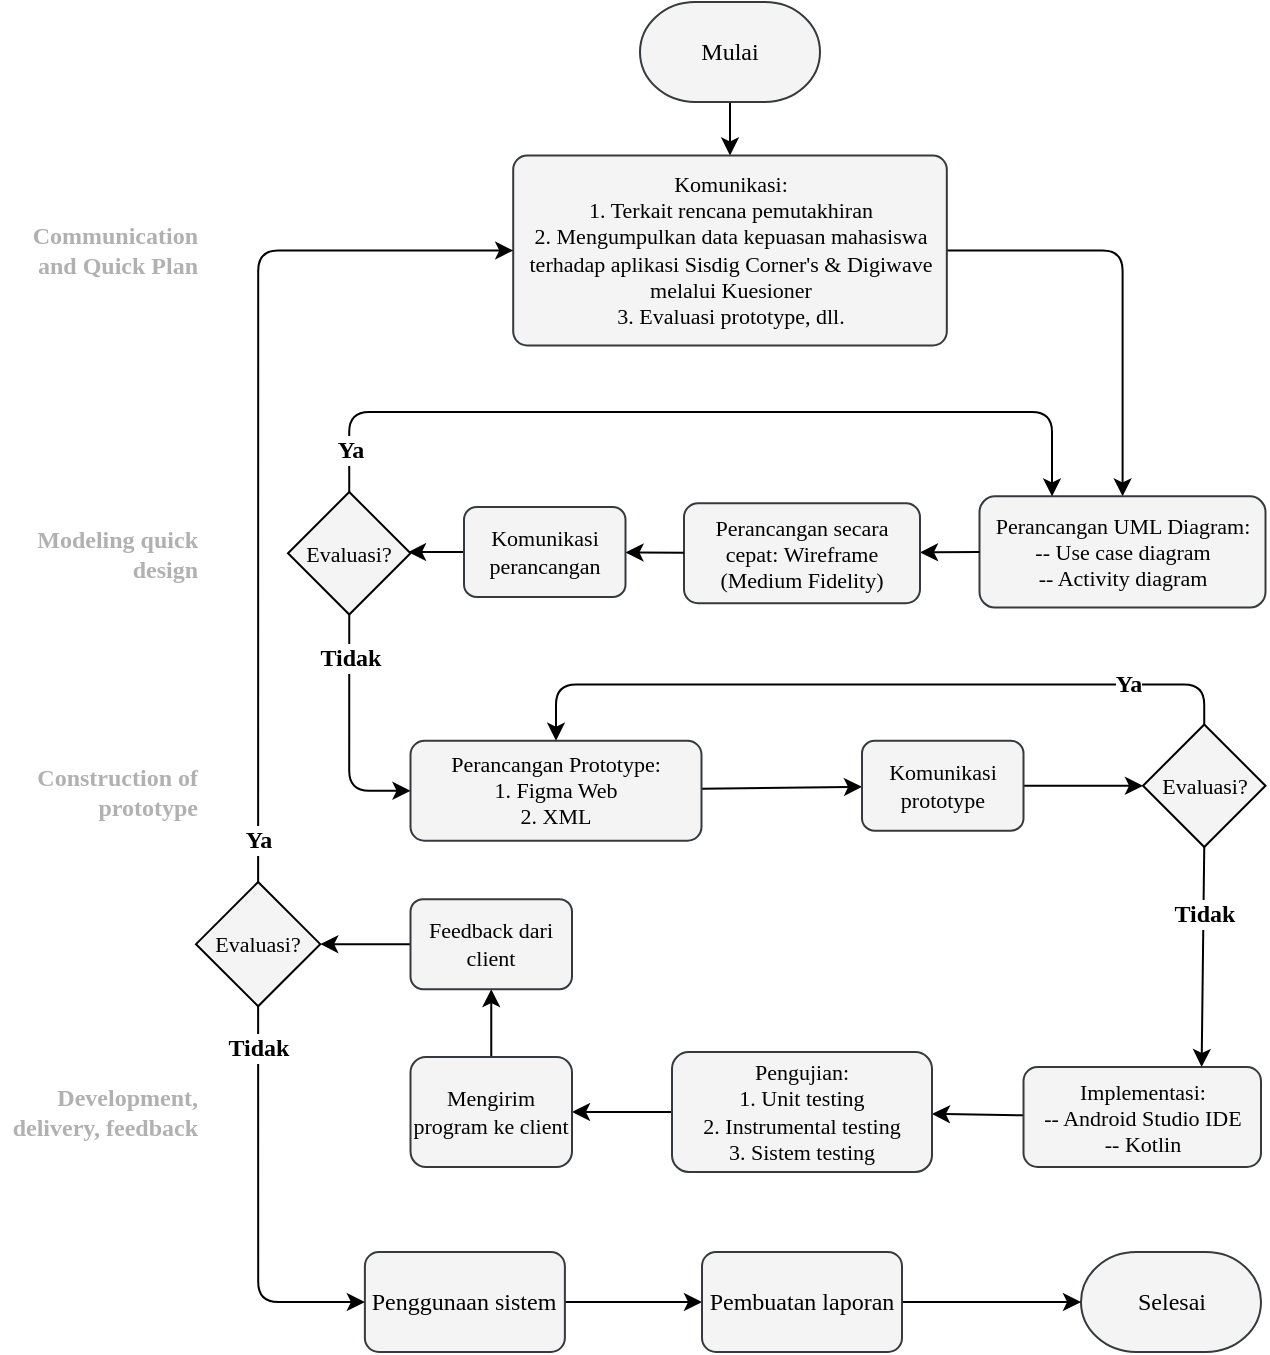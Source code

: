 <mxfile version="21.5.2" type="github">
  <diagram id="C5RBs43oDa-KdzZeNtuy" name="Page-1">
    <mxGraphModel dx="836" dy="502" grid="1" gridSize="10" guides="1" tooltips="1" connect="1" arrows="1" fold="1" page="1" pageScale="1" pageWidth="827" pageHeight="1169" math="0" shadow="0">
      <root>
        <mxCell id="WIyWlLk6GJQsqaUBKTNV-0" />
        <mxCell id="WIyWlLk6GJQsqaUBKTNV-1" parent="WIyWlLk6GJQsqaUBKTNV-0" />
        <mxCell id="ktbN5aYwxhZYsoAh1HYY-9" value="" style="rounded=1;orthogonalLoop=1;jettySize=auto;html=1;strokeColor=#000;fontFamily=Ubuntu;fontSource=https%3A%2F%2Ffonts.googleapis.com%2Fcss%3Ffamily%3DUbuntu;exitX=0.5;exitY=1;exitDx=0;exitDy=0;exitPerimeter=0;" parent="WIyWlLk6GJQsqaUBKTNV-1" source="ktbN5aYwxhZYsoAh1HYY-3" target="ktbN5aYwxhZYsoAh1HYY-4" edge="1">
          <mxGeometry relative="1" as="geometry" />
        </mxCell>
        <mxCell id="ktbN5aYwxhZYsoAh1HYY-3" value="Mulai" style="strokeWidth=1;html=1;shape=mxgraph.flowchart.terminator;whiteSpace=wrap;fontFamily=Ubuntu;fontSource=https%3A%2F%2Ffonts.googleapis.com%2Fcss%3Ffamily%3DUbuntu;fillColor=#F4F4F4;strokeColor=#36393d;" parent="WIyWlLk6GJQsqaUBKTNV-1" vertex="1">
          <mxGeometry x="412" y="50" width="90" height="50" as="geometry" />
        </mxCell>
        <mxCell id="xFArxpOPMfqV2YlaVNCB-6" style="edgeStyle=orthogonalEdgeStyle;rounded=1;orthogonalLoop=1;jettySize=auto;html=1;strokeColor=#000;" edge="1" parent="WIyWlLk6GJQsqaUBKTNV-1" source="ktbN5aYwxhZYsoAh1HYY-4" target="ktbN5aYwxhZYsoAh1HYY-15">
          <mxGeometry relative="1" as="geometry" />
        </mxCell>
        <mxCell id="ktbN5aYwxhZYsoAh1HYY-4" value="Komunikasi:&lt;br style=&quot;font-size: 11px;&quot;&gt;1. Terkait rencana pemutakhiran&lt;br style=&quot;font-size: 11px;&quot;&gt;2. Mengumpulkan data kepuasan mahasiswa terhadap aplikasi Sisdig Corner&#39;s &amp;amp; Digiwave melalui Kuesioner&lt;br&gt;3. Evaluasi prototype, dll." style="rounded=1;whiteSpace=wrap;html=1;absoluteArcSize=1;arcSize=14;strokeWidth=1;fontFamily=Ubuntu;fontSource=https%3A%2F%2Ffonts.googleapis.com%2Fcss%3Ffamily%3DUbuntu;fillColor=#F4F4F4;strokeColor=#36393d;fontSize=11;" parent="WIyWlLk6GJQsqaUBKTNV-1" vertex="1">
          <mxGeometry x="348.6" y="126.75" width="216.81" height="95" as="geometry" />
        </mxCell>
        <mxCell id="ktbN5aYwxhZYsoAh1HYY-11" value="" style="edgeStyle=orthogonalEdgeStyle;rounded=0;orthogonalLoop=1;jettySize=auto;html=1;strokeColor=#808080;fontFamily=Ubuntu;fontSource=https%3A%2F%2Ffonts.googleapis.com%2Fcss%3Ffamily%3DUbuntu;" parent="WIyWlLk6GJQsqaUBKTNV-1" edge="1">
          <mxGeometry relative="1" as="geometry">
            <mxPoint x="597" y="145" as="targetPoint" />
          </mxGeometry>
        </mxCell>
        <mxCell id="ktbN5aYwxhZYsoAh1HYY-15" value="Perancangan UML Diagram:&lt;br style=&quot;font-size: 11px;&quot;&gt;-- Use case diagram&lt;br style=&quot;font-size: 11px;&quot;&gt;-- Activity diagram" style="rounded=1;whiteSpace=wrap;html=1;arcSize=14;strokeWidth=1;fontFamily=Ubuntu;fontSource=https%3A%2F%2Ffonts.googleapis.com%2Fcss%3Ffamily%3DUbuntu;fillColor=#F4F4F4;strokeColor=#36393d;fontSize=11;" parent="WIyWlLk6GJQsqaUBKTNV-1" vertex="1">
          <mxGeometry x="581.75" y="297.18" width="143" height="55.63" as="geometry" />
        </mxCell>
        <mxCell id="NbRlIwlE_Kw9sblHJF5f-19" style="rounded=0;orthogonalLoop=1;jettySize=auto;html=1;entryX=0;entryY=0.5;entryDx=0;entryDy=0;strokeColor=#000;startArrow=classic;startFill=1;endArrow=none;endFill=0;endSize=6;" parent="WIyWlLk6GJQsqaUBKTNV-1" source="ktbN5aYwxhZYsoAh1HYY-17" target="ktbN5aYwxhZYsoAh1HYY-15" edge="1">
          <mxGeometry relative="1" as="geometry" />
        </mxCell>
        <mxCell id="FatidraGmDrwB6m1eiYe-15" value="" style="rounded=0;orthogonalLoop=1;jettySize=auto;html=1;strokeColor=#000;entryX=0.98;entryY=0.49;entryDx=0;entryDy=0;entryPerimeter=0;" parent="WIyWlLk6GJQsqaUBKTNV-1" source="xFArxpOPMfqV2YlaVNCB-9" target="xFArxpOPMfqV2YlaVNCB-8" edge="1">
          <mxGeometry relative="1" as="geometry">
            <mxPoint x="300" y="325" as="targetPoint" />
          </mxGeometry>
        </mxCell>
        <mxCell id="ktbN5aYwxhZYsoAh1HYY-17" value="&lt;p style=&quot;line-height: 120%; font-size: 11px;&quot;&gt;Perancangan secara cepat:&amp;nbsp;&lt;span style=&quot;background-color: initial; font-size: 11px;&quot;&gt;Wireframe (Medium Fidelity)&lt;/span&gt;&lt;/p&gt;" style="rounded=1;whiteSpace=wrap;html=1;arcSize=14;strokeWidth=1;fontFamily=Ubuntu;fontSource=https%3A%2F%2Ffonts.googleapis.com%2Fcss%3Ffamily%3DUbuntu;fillColor=#F4F4F4;strokeColor=#36393d;fontSize=11;" parent="WIyWlLk6GJQsqaUBKTNV-1" vertex="1">
          <mxGeometry x="434" y="300.63" width="118" height="50" as="geometry" />
        </mxCell>
        <mxCell id="xFArxpOPMfqV2YlaVNCB-20" value="" style="rounded=0;orthogonalLoop=1;jettySize=auto;html=1;" edge="1" parent="WIyWlLk6GJQsqaUBKTNV-1" source="ktbN5aYwxhZYsoAh1HYY-19" target="xFArxpOPMfqV2YlaVNCB-19">
          <mxGeometry relative="1" as="geometry" />
        </mxCell>
        <mxCell id="ktbN5aYwxhZYsoAh1HYY-19" value="Perancangan Prototype:&lt;br style=&quot;font-size: 11px;&quot;&gt;1. Figma Web&lt;br style=&quot;font-size: 11px;&quot;&gt;2. XML" style="rounded=1;whiteSpace=wrap;html=1;arcSize=14;strokeWidth=1;fontFamily=Ubuntu;fontSource=https%3A%2F%2Ffonts.googleapis.com%2Fcss%3Ffamily%3DUbuntu;fillColor=#F4F4F4;strokeColor=#36393d;fontSize=11;" parent="WIyWlLk6GJQsqaUBKTNV-1" vertex="1">
          <mxGeometry x="297.25" y="419.37" width="145.5" height="50" as="geometry" />
        </mxCell>
        <mxCell id="xFArxpOPMfqV2YlaVNCB-43" value="" style="rounded=0;orthogonalLoop=1;jettySize=auto;html=1;" edge="1" parent="WIyWlLk6GJQsqaUBKTNV-1" source="ktbN5aYwxhZYsoAh1HYY-93" target="NbRlIwlE_Kw9sblHJF5f-89">
          <mxGeometry relative="1" as="geometry" />
        </mxCell>
        <mxCell id="ktbN5aYwxhZYsoAh1HYY-93" value="Penggunaan sistem" style="whiteSpace=wrap;html=1;rounded=1;arcSize=14;strokeWidth=1;fontFamily=Ubuntu;fontSource=https%3A%2F%2Ffonts.googleapis.com%2Fcss%3Ffamily%3DUbuntu;fillColor=#F4F4F4;strokeColor=#36393d;" parent="WIyWlLk6GJQsqaUBKTNV-1" vertex="1">
          <mxGeometry x="274.44" y="675" width="100" height="50" as="geometry" />
        </mxCell>
        <mxCell id="ktbN5aYwxhZYsoAh1HYY-98" value="Selesai" style="strokeWidth=1;html=1;shape=mxgraph.flowchart.terminator;whiteSpace=wrap;fontFamily=Ubuntu;fontSource=https%3A%2F%2Ffonts.googleapis.com%2Fcss%3Ffamily%3DUbuntu;fillColor=#F4F4F4;strokeColor=#36393d;" parent="WIyWlLk6GJQsqaUBKTNV-1" vertex="1">
          <mxGeometry x="632.5" y="675" width="90" height="50" as="geometry" />
        </mxCell>
        <mxCell id="xFArxpOPMfqV2YlaVNCB-30" value="" style="rounded=0;orthogonalLoop=1;jettySize=auto;html=1;" edge="1" parent="WIyWlLk6GJQsqaUBKTNV-1" source="ktbN5aYwxhZYsoAh1HYY-106" target="ktbN5aYwxhZYsoAh1HYY-113">
          <mxGeometry relative="1" as="geometry" />
        </mxCell>
        <mxCell id="ktbN5aYwxhZYsoAh1HYY-106" value="Implementasi:&lt;br style=&quot;font-size: 11px;&quot;&gt;-- Android Studio IDE&lt;br style=&quot;font-size: 11px;&quot;&gt;-- Kotlin" style="rounded=1;whiteSpace=wrap;html=1;arcSize=14;strokeWidth=1;fontSize=11;fontFamily=Ubuntu;fontSource=https%3A%2F%2Ffonts.googleapis.com%2Fcss%3Ffamily%3DUbuntu;fillColor=#F4F4F4;strokeColor=#36393d;" parent="WIyWlLk6GJQsqaUBKTNV-1" vertex="1">
          <mxGeometry x="603.75" y="582.5" width="118.75" height="50" as="geometry" />
        </mxCell>
        <mxCell id="xFArxpOPMfqV2YlaVNCB-33" value="" style="rounded=0;orthogonalLoop=1;jettySize=auto;html=1;" edge="1" parent="WIyWlLk6GJQsqaUBKTNV-1" source="ktbN5aYwxhZYsoAh1HYY-113" target="xFArxpOPMfqV2YlaVNCB-31">
          <mxGeometry relative="1" as="geometry" />
        </mxCell>
        <mxCell id="ktbN5aYwxhZYsoAh1HYY-113" value="Pengujian:&lt;br style=&quot;font-size: 11px;&quot;&gt;1. Unit testing&lt;br style=&quot;font-size: 11px;&quot;&gt;2. Instrumental testing&lt;br style=&quot;font-size: 11px;&quot;&gt;3. Sistem testing" style="whiteSpace=wrap;html=1;rounded=1;arcSize=14;strokeWidth=1;fontSize=11;fontFamily=Ubuntu;fontSource=https%3A%2F%2Ffonts.googleapis.com%2Fcss%3Ffamily%3DUbuntu;fillColor=#F4F4F4;strokeColor=#36393d;" parent="WIyWlLk6GJQsqaUBKTNV-1" vertex="1">
          <mxGeometry x="428" y="575" width="130" height="60" as="geometry" />
        </mxCell>
        <mxCell id="NbRlIwlE_Kw9sblHJF5f-1" value="Modeling quick design" style="text;strokeColor=none;align=right;fillColor=none;html=1;verticalAlign=middle;rounded=0;fontFamily=Ubuntu;fontSource=https%3A%2F%2Ffonts.googleapis.com%2Fcss%3Ffamily%3DUbuntu;textOpacity=30;fontStyle=1;whiteSpace=wrap;" parent="WIyWlLk6GJQsqaUBKTNV-1" vertex="1">
          <mxGeometry x="92.62" y="300.63" width="100" height="50" as="geometry" />
        </mxCell>
        <mxCell id="NbRlIwlE_Kw9sblHJF5f-2" value="Construction of prototype" style="text;strokeColor=none;align=right;fillColor=none;html=1;verticalAlign=middle;rounded=0;fontFamily=Ubuntu;fontSource=https%3A%2F%2Ffonts.googleapis.com%2Fcss%3Ffamily%3DUbuntu;textOpacity=30;fontStyle=1;whiteSpace=wrap;" parent="WIyWlLk6GJQsqaUBKTNV-1" vertex="1">
          <mxGeometry x="92.62" y="417.5" width="100" height="55" as="geometry" />
        </mxCell>
        <mxCell id="NbRlIwlE_Kw9sblHJF5f-7" value="Development, delivery, feedback" style="text;strokeColor=none;align=right;fillColor=none;html=1;verticalAlign=middle;rounded=0;fontFamily=Ubuntu;fontSource=https%3A%2F%2Ffonts.googleapis.com%2Fcss%3Ffamily%3DUbuntu;textOpacity=30;fontStyle=1;whiteSpace=wrap;" parent="WIyWlLk6GJQsqaUBKTNV-1" vertex="1">
          <mxGeometry x="92.62" y="580" width="100" height="50" as="geometry" />
        </mxCell>
        <mxCell id="xFArxpOPMfqV2YlaVNCB-44" value="" style="rounded=0;orthogonalLoop=1;jettySize=auto;html=1;" edge="1" parent="WIyWlLk6GJQsqaUBKTNV-1" source="NbRlIwlE_Kw9sblHJF5f-89" target="ktbN5aYwxhZYsoAh1HYY-98">
          <mxGeometry relative="1" as="geometry" />
        </mxCell>
        <mxCell id="NbRlIwlE_Kw9sblHJF5f-89" value="Pembuatan laporan" style="whiteSpace=wrap;html=1;rounded=1;arcSize=14;strokeWidth=1;fontFamily=Ubuntu;fontSource=https%3A%2F%2Ffonts.googleapis.com%2Fcss%3Ffamily%3DUbuntu;fillColor=#F4F4F4;strokeColor=#36393d;" parent="WIyWlLk6GJQsqaUBKTNV-1" vertex="1">
          <mxGeometry x="443" y="675" width="100" height="50" as="geometry" />
        </mxCell>
        <mxCell id="xFArxpOPMfqV2YlaVNCB-0" value="Communication and Quick Plan" style="text;strokeColor=none;align=right;fillColor=none;html=1;verticalAlign=middle;rounded=0;fontFamily=Ubuntu;fontSource=https%3A%2F%2Ffonts.googleapis.com%2Fcss%3Ffamily%3DUbuntu;textOpacity=30;fontStyle=1;whiteSpace=wrap;" vertex="1" parent="WIyWlLk6GJQsqaUBKTNV-1">
          <mxGeometry x="92.62" y="149.25" width="100" height="50" as="geometry" />
        </mxCell>
        <mxCell id="xFArxpOPMfqV2YlaVNCB-13" style="edgeStyle=orthogonalEdgeStyle;orthogonalLoop=1;jettySize=auto;html=1;exitX=0.5;exitY=0;exitDx=0;exitDy=0;exitPerimeter=0;rounded=1;entryX=0.25;entryY=0;entryDx=0;entryDy=0;" edge="1" parent="WIyWlLk6GJQsqaUBKTNV-1" source="xFArxpOPMfqV2YlaVNCB-8" target="ktbN5aYwxhZYsoAh1HYY-15">
          <mxGeometry relative="1" as="geometry">
            <mxPoint x="623" y="275" as="targetPoint" />
            <Array as="points">
              <mxPoint x="267" y="255" />
              <mxPoint x="618" y="255" />
              <mxPoint x="618" y="297" />
            </Array>
          </mxGeometry>
        </mxCell>
        <mxCell id="xFArxpOPMfqV2YlaVNCB-15" value="Ya" style="edgeLabel;html=1;align=center;verticalAlign=middle;resizable=0;points=[];fontSize=12;fontFamily=Ubuntu;fontSource=https%3A%2F%2Ffonts.googleapis.com%2Fcss%3Ffamily%3DUbuntu;fontStyle=1" vertex="1" connectable="0" parent="xFArxpOPMfqV2YlaVNCB-13">
          <mxGeometry x="-0.9" relative="1" as="geometry">
            <mxPoint as="offset" />
          </mxGeometry>
        </mxCell>
        <mxCell id="xFArxpOPMfqV2YlaVNCB-16" style="edgeStyle=orthogonalEdgeStyle;rounded=1;orthogonalLoop=1;jettySize=auto;html=1;entryX=0;entryY=0.5;entryDx=0;entryDy=0;exitX=0.5;exitY=1;exitDx=0;exitDy=0;exitPerimeter=0;strokeColor=#000000;" edge="1" parent="WIyWlLk6GJQsqaUBKTNV-1" source="xFArxpOPMfqV2YlaVNCB-8" target="ktbN5aYwxhZYsoAh1HYY-19">
          <mxGeometry relative="1" as="geometry" />
        </mxCell>
        <mxCell id="xFArxpOPMfqV2YlaVNCB-17" value="Tidak" style="edgeLabel;html=1;align=center;verticalAlign=middle;resizable=0;points=[];fontSize=12;fontFamily=Ubuntu;fontSource=https%3A%2F%2Ffonts.googleapis.com%2Fcss%3Ffamily%3DUbuntu;fontStyle=1" vertex="1" connectable="0" parent="xFArxpOPMfqV2YlaVNCB-16">
          <mxGeometry x="-0.798" relative="1" as="geometry">
            <mxPoint y="10" as="offset" />
          </mxGeometry>
        </mxCell>
        <mxCell id="xFArxpOPMfqV2YlaVNCB-8" value="Evaluasi?" style="strokeWidth=1;html=1;shape=mxgraph.flowchart.decision;whiteSpace=wrap;fontSize=11;fontFamily=Ubuntu;fontSource=https%3A%2F%2Ffonts.googleapis.com%2Fcss%3Ffamily%3DUbuntu;fillColor=#f4f4f4;" vertex="1" parent="WIyWlLk6GJQsqaUBKTNV-1">
          <mxGeometry x="236" y="295" width="61.25" height="61.25" as="geometry" />
        </mxCell>
        <mxCell id="xFArxpOPMfqV2YlaVNCB-10" value="" style="rounded=0;orthogonalLoop=1;jettySize=auto;html=1;strokeColor=#000;" edge="1" parent="WIyWlLk6GJQsqaUBKTNV-1" source="ktbN5aYwxhZYsoAh1HYY-17" target="xFArxpOPMfqV2YlaVNCB-9">
          <mxGeometry relative="1" as="geometry">
            <mxPoint x="425" y="325" as="sourcePoint" />
            <mxPoint x="300" y="325" as="targetPoint" />
          </mxGeometry>
        </mxCell>
        <mxCell id="xFArxpOPMfqV2YlaVNCB-9" value="&lt;p style=&quot;line-height: 120%; font-size: 11px;&quot;&gt;Komunikasi perancangan&lt;/p&gt;" style="rounded=1;whiteSpace=wrap;html=1;arcSize=14;strokeWidth=1;fontFamily=Ubuntu;fontSource=https%3A%2F%2Ffonts.googleapis.com%2Fcss%3Ffamily%3DUbuntu;fillColor=#F4F4F4;strokeColor=#36393d;fontSize=11;" vertex="1" parent="WIyWlLk6GJQsqaUBKTNV-1">
          <mxGeometry x="324" y="302.5" width="80.75" height="45" as="geometry" />
        </mxCell>
        <mxCell id="xFArxpOPMfqV2YlaVNCB-22" value="" style="rounded=0;orthogonalLoop=1;jettySize=auto;html=1;" edge="1" parent="WIyWlLk6GJQsqaUBKTNV-1" source="xFArxpOPMfqV2YlaVNCB-19" target="xFArxpOPMfqV2YlaVNCB-21">
          <mxGeometry relative="1" as="geometry" />
        </mxCell>
        <mxCell id="xFArxpOPMfqV2YlaVNCB-19" value="&lt;p style=&quot;line-height: 120%; font-size: 11px;&quot;&gt;Komunikasi prototype&lt;/p&gt;" style="rounded=1;whiteSpace=wrap;html=1;arcSize=14;strokeWidth=1;fontFamily=Ubuntu;fontSource=https%3A%2F%2Ffonts.googleapis.com%2Fcss%3Ffamily%3DUbuntu;fillColor=#F4F4F4;strokeColor=#36393d;fontSize=11;" vertex="1" parent="WIyWlLk6GJQsqaUBKTNV-1">
          <mxGeometry x="523" y="419.37" width="80.75" height="45" as="geometry" />
        </mxCell>
        <mxCell id="xFArxpOPMfqV2YlaVNCB-23" style="edgeStyle=orthogonalEdgeStyle;rounded=1;orthogonalLoop=1;jettySize=auto;html=1;entryX=0.5;entryY=0;entryDx=0;entryDy=0;exitX=0.5;exitY=0;exitDx=0;exitDy=0;exitPerimeter=0;strokeColor=default;" edge="1" parent="WIyWlLk6GJQsqaUBKTNV-1" source="xFArxpOPMfqV2YlaVNCB-21" target="ktbN5aYwxhZYsoAh1HYY-19">
          <mxGeometry relative="1" as="geometry" />
        </mxCell>
        <mxCell id="xFArxpOPMfqV2YlaVNCB-25" value="Ya" style="edgeLabel;html=1;align=center;verticalAlign=middle;resizable=0;points=[];fontSize=12;fontFamily=Ubuntu;fontSource=https%3A%2F%2Ffonts.googleapis.com%2Fcss%3Ffamily%3DUbuntu;fontStyle=1;spacingTop=-4;" vertex="1" connectable="0" parent="xFArxpOPMfqV2YlaVNCB-23">
          <mxGeometry x="-0.742" y="1" relative="1" as="geometry">
            <mxPoint x="-10" as="offset" />
          </mxGeometry>
        </mxCell>
        <mxCell id="xFArxpOPMfqV2YlaVNCB-26" style="orthogonalLoop=1;jettySize=auto;html=1;exitX=0.5;exitY=1;exitDx=0;exitDy=0;exitPerimeter=0;rounded=1;entryX=0.75;entryY=0;entryDx=0;entryDy=0;" edge="1" parent="WIyWlLk6GJQsqaUBKTNV-1" source="xFArxpOPMfqV2YlaVNCB-21" target="ktbN5aYwxhZYsoAh1HYY-106">
          <mxGeometry relative="1" as="geometry">
            <mxPoint x="712" y="525" as="targetPoint" />
          </mxGeometry>
        </mxCell>
        <mxCell id="xFArxpOPMfqV2YlaVNCB-27" value="Tidak" style="edgeLabel;html=1;align=center;verticalAlign=middle;resizable=0;points=[];fontSize=12;fontFamily=Ubuntu;fontSource=https%3A%2F%2Ffonts.googleapis.com%2Fcss%3Ffamily%3DUbuntu;fontStyle=1;spacingTop=25;" vertex="1" connectable="0" parent="xFArxpOPMfqV2YlaVNCB-26">
          <mxGeometry x="-0.625" relative="1" as="geometry">
            <mxPoint as="offset" />
          </mxGeometry>
        </mxCell>
        <mxCell id="xFArxpOPMfqV2YlaVNCB-21" value="Evaluasi?" style="strokeWidth=1;html=1;shape=mxgraph.flowchart.decision;whiteSpace=wrap;fontSize=11;fontFamily=Ubuntu;fontSource=https%3A%2F%2Ffonts.googleapis.com%2Fcss%3Ffamily%3DUbuntu;fillColor=#f4f4f4;" vertex="1" parent="WIyWlLk6GJQsqaUBKTNV-1">
          <mxGeometry x="663.5" y="411.25" width="61.25" height="61.25" as="geometry" />
        </mxCell>
        <mxCell id="xFArxpOPMfqV2YlaVNCB-35" value="" style="rounded=0;orthogonalLoop=1;jettySize=auto;html=1;" edge="1" parent="WIyWlLk6GJQsqaUBKTNV-1" source="xFArxpOPMfqV2YlaVNCB-31" target="xFArxpOPMfqV2YlaVNCB-34">
          <mxGeometry relative="1" as="geometry" />
        </mxCell>
        <mxCell id="xFArxpOPMfqV2YlaVNCB-31" value="&lt;p style=&quot;line-height: 120%; font-size: 11px;&quot;&gt;Mengirim program ke client&lt;/p&gt;" style="rounded=1;whiteSpace=wrap;html=1;arcSize=14;strokeWidth=1;fontFamily=Ubuntu;fontSource=https%3A%2F%2Ffonts.googleapis.com%2Fcss%3Ffamily%3DUbuntu;fillColor=#F4F4F4;strokeColor=#36393d;fontSize=11;" vertex="1" parent="WIyWlLk6GJQsqaUBKTNV-1">
          <mxGeometry x="297.25" y="577.5" width="80.75" height="55" as="geometry" />
        </mxCell>
        <mxCell id="xFArxpOPMfqV2YlaVNCB-46" value="" style="edgeStyle=orthogonalEdgeStyle;rounded=0;orthogonalLoop=1;jettySize=auto;html=1;" edge="1" parent="WIyWlLk6GJQsqaUBKTNV-1" source="xFArxpOPMfqV2YlaVNCB-34" target="xFArxpOPMfqV2YlaVNCB-36">
          <mxGeometry relative="1" as="geometry" />
        </mxCell>
        <mxCell id="xFArxpOPMfqV2YlaVNCB-34" value="&lt;p style=&quot;line-height: 120%; font-size: 11px;&quot;&gt;Feedback dari client&lt;/p&gt;" style="rounded=1;whiteSpace=wrap;html=1;arcSize=14;strokeWidth=1;fontFamily=Ubuntu;fontSource=https%3A%2F%2Ffonts.googleapis.com%2Fcss%3Ffamily%3DUbuntu;fillColor=#F4F4F4;strokeColor=#36393d;fontSize=11;" vertex="1" parent="WIyWlLk6GJQsqaUBKTNV-1">
          <mxGeometry x="297.25" y="498.57" width="80.75" height="45" as="geometry" />
        </mxCell>
        <mxCell id="xFArxpOPMfqV2YlaVNCB-38" style="edgeStyle=orthogonalEdgeStyle;rounded=1;orthogonalLoop=1;jettySize=auto;html=1;exitX=0.5;exitY=0;exitDx=0;exitDy=0;exitPerimeter=0;entryX=0;entryY=0.5;entryDx=0;entryDy=0;" edge="1" parent="WIyWlLk6GJQsqaUBKTNV-1" source="xFArxpOPMfqV2YlaVNCB-36" target="ktbN5aYwxhZYsoAh1HYY-4">
          <mxGeometry relative="1" as="geometry" />
        </mxCell>
        <mxCell id="xFArxpOPMfqV2YlaVNCB-48" value="Ya" style="edgeLabel;html=1;align=center;verticalAlign=middle;resizable=0;points=[];fontSize=12;fontFamily=Ubuntu;fontSource=https%3A%2F%2Ffonts.googleapis.com%2Fcss%3Ffamily%3DUbuntu;fontStyle=1" vertex="1" connectable="0" parent="xFArxpOPMfqV2YlaVNCB-38">
          <mxGeometry x="-0.906" relative="1" as="geometry">
            <mxPoint as="offset" />
          </mxGeometry>
        </mxCell>
        <mxCell id="xFArxpOPMfqV2YlaVNCB-45" style="edgeStyle=orthogonalEdgeStyle;rounded=1;orthogonalLoop=1;jettySize=auto;html=1;exitX=0.5;exitY=1;exitDx=0;exitDy=0;exitPerimeter=0;entryX=0;entryY=0.5;entryDx=0;entryDy=0;" edge="1" parent="WIyWlLk6GJQsqaUBKTNV-1" source="xFArxpOPMfqV2YlaVNCB-36" target="ktbN5aYwxhZYsoAh1HYY-93">
          <mxGeometry relative="1" as="geometry" />
        </mxCell>
        <mxCell id="xFArxpOPMfqV2YlaVNCB-49" value="Tidak" style="edgeLabel;html=1;align=center;verticalAlign=middle;resizable=0;points=[];fontSize=12;fontFamily=Ubuntu;fontSource=https%3A%2F%2Ffonts.googleapis.com%2Fcss%3Ffamily%3DUbuntu;fontStyle=1;spacingTop=5;" vertex="1" connectable="0" parent="xFArxpOPMfqV2YlaVNCB-45">
          <mxGeometry x="-0.787" y="-2" relative="1" as="geometry">
            <mxPoint x="2" y="-3" as="offset" />
          </mxGeometry>
        </mxCell>
        <mxCell id="xFArxpOPMfqV2YlaVNCB-36" value="Evaluasi?" style="strokeWidth=1;html=1;shape=mxgraph.flowchart.decision;whiteSpace=wrap;fontSize=11;fontFamily=Ubuntu;fontSource=https%3A%2F%2Ffonts.googleapis.com%2Fcss%3Ffamily%3DUbuntu;fillColor=#f4f4f4;" vertex="1" parent="WIyWlLk6GJQsqaUBKTNV-1">
          <mxGeometry x="190" y="490" width="62.13" height="62.13" as="geometry" />
        </mxCell>
      </root>
    </mxGraphModel>
  </diagram>
</mxfile>
